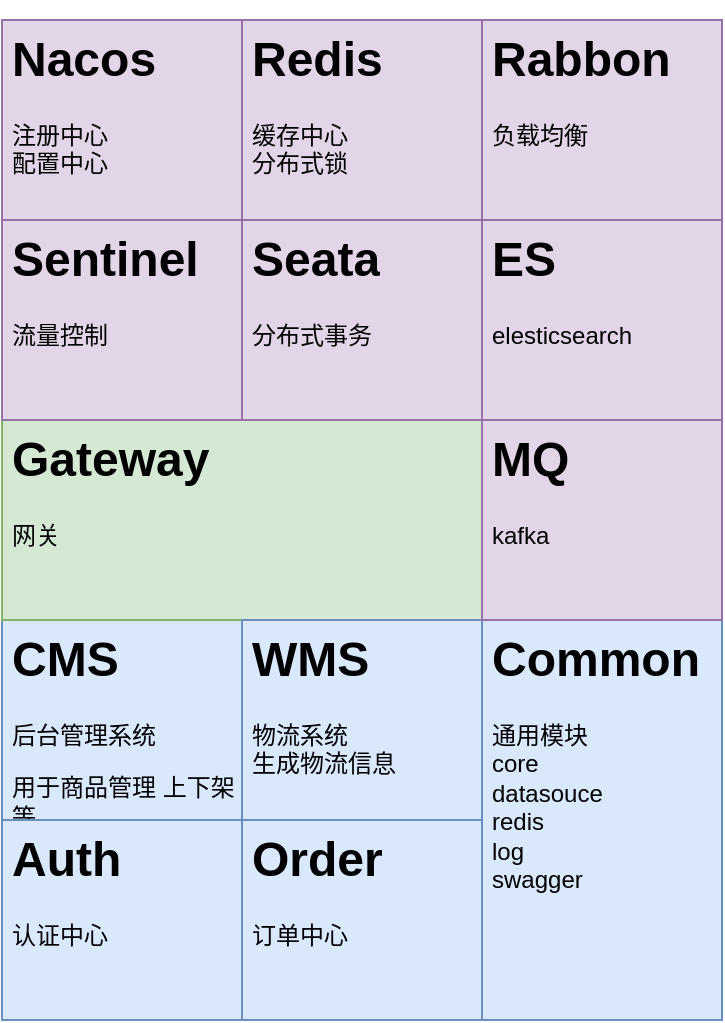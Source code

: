 <mxfile version="15.8.7" type="device"><diagram id="ALMcGy3VurYGZMVYKnUg" name="第 1 页"><mxGraphModel dx="1106" dy="836" grid="1" gridSize="10" guides="1" tooltips="1" connect="1" arrows="1" fold="1" page="1" pageScale="1" pageWidth="827" pageHeight="1169" math="0" shadow="0"><root><mxCell id="0"/><mxCell id="1" parent="0"/><mxCell id="AGrsXdy35FbLIYJo0-p0-3" value="&lt;h1&gt;CMS&lt;/h1&gt;&lt;p&gt;后台管理系统&lt;/p&gt;&lt;p&gt;用于商品管理 上下架等&lt;/p&gt;" style="text;html=1;spacing=5;spacingTop=-20;whiteSpace=wrap;overflow=hidden;rounded=0;fillColor=#dae8fc;strokeColor=#6c8ebf;" vertex="1" parent="1"><mxGeometry x="220" y="490" width="120" height="100" as="geometry"/></mxCell><mxCell id="AGrsXdy35FbLIYJo0-p0-4" value="&lt;h1&gt;Gateway&lt;/h1&gt;&lt;div&gt;网关&lt;/div&gt;&lt;div&gt;&lt;br&gt;&lt;/div&gt;" style="text;html=1;strokeColor=#82b366;fillColor=#d5e8d4;spacing=5;spacingTop=-20;whiteSpace=wrap;overflow=hidden;rounded=0;" vertex="1" parent="1"><mxGeometry x="220" y="390" width="243" height="100" as="geometry"/></mxCell><mxCell id="AGrsXdy35FbLIYJo0-p0-5" value="&lt;h1&gt;WMS&lt;/h1&gt;&lt;div&gt;物流系统&lt;/div&gt;&lt;div&gt;生成物流信息&lt;/div&gt;&lt;div&gt;&lt;br&gt;&lt;/div&gt;" style="text;html=1;spacing=5;spacingTop=-20;whiteSpace=wrap;overflow=hidden;rounded=0;fillColor=#dae8fc;strokeColor=#6c8ebf;" vertex="1" parent="1"><mxGeometry x="340" y="490" width="120" height="100" as="geometry"/></mxCell><mxCell id="AGrsXdy35FbLIYJo0-p0-7" value="&lt;h1&gt;Nacos&lt;/h1&gt;&lt;div&gt;注册中心&lt;/div&gt;&lt;div&gt;配置中心&lt;/div&gt;&lt;div&gt;&lt;br&gt;&lt;/div&gt;" style="text;html=1;spacing=5;spacingTop=-20;whiteSpace=wrap;overflow=hidden;rounded=0;fillColor=#e1d5e7;strokeColor=#9673a6;" vertex="1" parent="1"><mxGeometry x="220" y="190" width="120" height="100" as="geometry"/></mxCell><mxCell id="AGrsXdy35FbLIYJo0-p0-8" value="&lt;h1&gt;Redis&lt;/h1&gt;&lt;div&gt;缓存中心&lt;/div&gt;&lt;div&gt;分布式锁&lt;/div&gt;" style="text;html=1;spacing=5;spacingTop=-20;whiteSpace=wrap;overflow=hidden;rounded=0;fillColor=#e1d5e7;strokeColor=#9673a6;" vertex="1" parent="1"><mxGeometry x="340" y="190" width="120" height="100" as="geometry"/></mxCell><mxCell id="AGrsXdy35FbLIYJo0-p0-9" value="&lt;h1&gt;Rabbon&lt;/h1&gt;&lt;div&gt;负载均衡&lt;/div&gt;" style="text;html=1;spacing=5;spacingTop=-20;whiteSpace=wrap;overflow=hidden;rounded=0;fillColor=#e1d5e7;strokeColor=#9673a6;" vertex="1" parent="1"><mxGeometry x="460" y="190" width="120" height="100" as="geometry"/></mxCell><mxCell id="AGrsXdy35FbLIYJo0-p0-10" value="&lt;h1&gt;Order&lt;/h1&gt;&lt;p&gt;订单中心&lt;/p&gt;" style="text;html=1;spacing=5;spacingTop=-20;whiteSpace=wrap;overflow=hidden;rounded=0;fillColor=#dae8fc;strokeColor=#6c8ebf;" vertex="1" parent="1"><mxGeometry x="340" y="590" width="120" height="100" as="geometry"/></mxCell><mxCell id="AGrsXdy35FbLIYJo0-p0-11" value="&lt;h1&gt;Sentinel&lt;/h1&gt;&lt;div&gt;流量控制&lt;/div&gt;" style="text;html=1;spacing=5;spacingTop=-20;whiteSpace=wrap;overflow=hidden;rounded=0;fillColor=#e1d5e7;strokeColor=#9673a6;" vertex="1" parent="1"><mxGeometry x="220" y="290" width="120" height="100" as="geometry"/></mxCell><mxCell id="AGrsXdy35FbLIYJo0-p0-12" value="&lt;h1&gt;Seata&lt;/h1&gt;&lt;div&gt;分布式事务&lt;/div&gt;" style="text;html=1;spacing=5;spacingTop=-20;whiteSpace=wrap;overflow=hidden;rounded=0;fillColor=#e1d5e7;strokeColor=#9673a6;" vertex="1" parent="1"><mxGeometry x="340" y="290" width="120" height="100" as="geometry"/></mxCell><mxCell id="AGrsXdy35FbLIYJo0-p0-13" value="&lt;h1&gt;Auth&lt;/h1&gt;&lt;p&gt;认证中心&lt;/p&gt;" style="text;html=1;spacing=5;spacingTop=-20;whiteSpace=wrap;overflow=hidden;rounded=0;fillColor=#dae8fc;strokeColor=#6c8ebf;" vertex="1" parent="1"><mxGeometry x="220" y="590" width="120" height="100" as="geometry"/></mxCell><mxCell id="AGrsXdy35FbLIYJo0-p0-14" value="&lt;h1&gt;Common&lt;/h1&gt;&lt;div&gt;通用模块&lt;/div&gt;&lt;div&gt;core&lt;/div&gt;&lt;div&gt;datasouce&lt;/div&gt;&lt;div&gt;redis&lt;/div&gt;&lt;div&gt;log&lt;/div&gt;&lt;div&gt;swagger&lt;/div&gt;" style="text;html=1;spacing=5;spacingTop=-20;whiteSpace=wrap;overflow=hidden;rounded=0;fillColor=#dae8fc;strokeColor=#6c8ebf;" vertex="1" parent="1"><mxGeometry x="460" y="490" width="120" height="200" as="geometry"/></mxCell><mxCell id="AGrsXdy35FbLIYJo0-p0-17" value="&lt;h1&gt;ES&lt;/h1&gt;&lt;div&gt;elesticsearch&lt;/div&gt;" style="text;html=1;spacing=5;spacingTop=-20;whiteSpace=wrap;overflow=hidden;rounded=0;fillColor=#e1d5e7;strokeColor=#9673a6;" vertex="1" parent="1"><mxGeometry x="460" y="290" width="120" height="100" as="geometry"/></mxCell><mxCell id="AGrsXdy35FbLIYJo0-p0-18" value="&lt;h1&gt;MQ&lt;/h1&gt;&lt;div&gt;kafka&lt;/div&gt;" style="text;html=1;spacing=5;spacingTop=-20;whiteSpace=wrap;overflow=hidden;rounded=0;fillColor=#e1d5e7;strokeColor=#9673a6;" vertex="1" parent="1"><mxGeometry x="460" y="390" width="120" height="100" as="geometry"/></mxCell></root></mxGraphModel></diagram></mxfile>